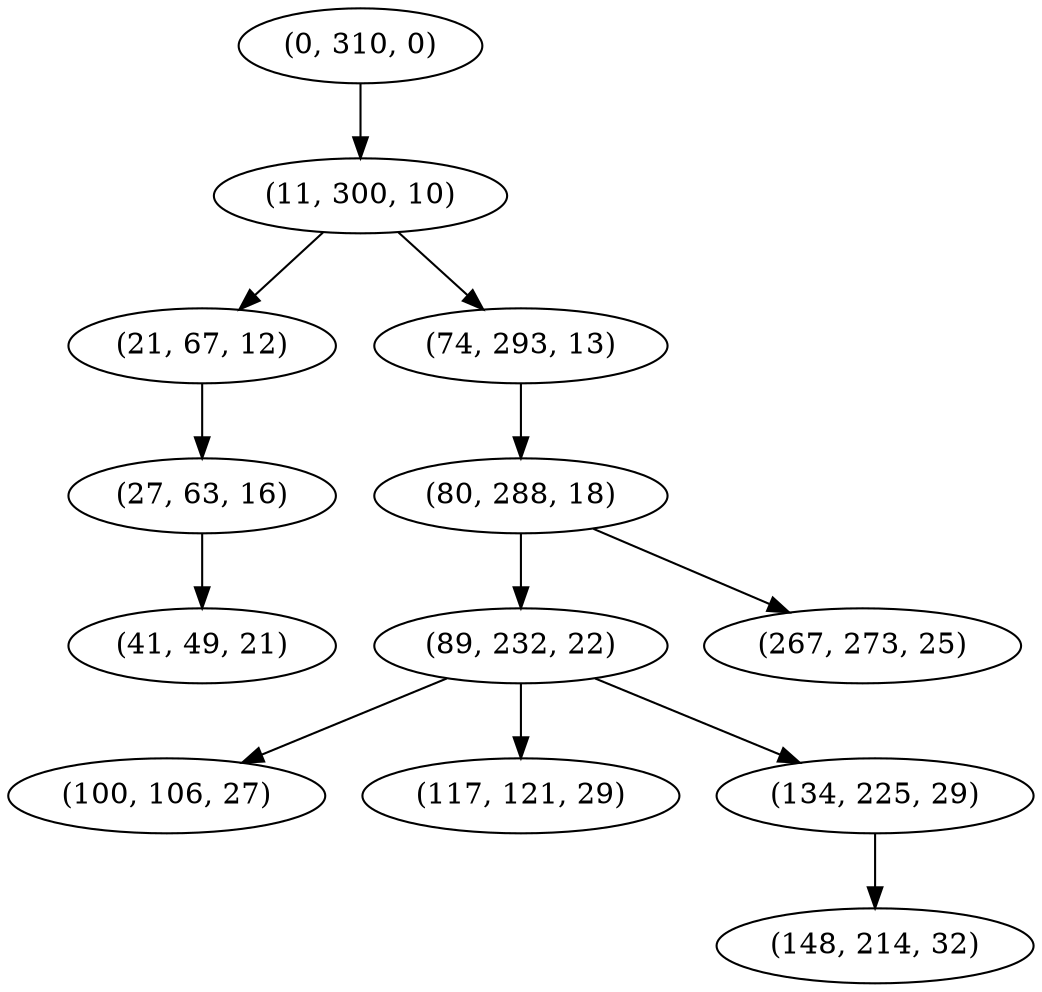 digraph tree {
    "(0, 310, 0)";
    "(11, 300, 10)";
    "(21, 67, 12)";
    "(27, 63, 16)";
    "(41, 49, 21)";
    "(74, 293, 13)";
    "(80, 288, 18)";
    "(89, 232, 22)";
    "(100, 106, 27)";
    "(117, 121, 29)";
    "(134, 225, 29)";
    "(148, 214, 32)";
    "(267, 273, 25)";
    "(0, 310, 0)" -> "(11, 300, 10)";
    "(11, 300, 10)" -> "(21, 67, 12)";
    "(11, 300, 10)" -> "(74, 293, 13)";
    "(21, 67, 12)" -> "(27, 63, 16)";
    "(27, 63, 16)" -> "(41, 49, 21)";
    "(74, 293, 13)" -> "(80, 288, 18)";
    "(80, 288, 18)" -> "(89, 232, 22)";
    "(80, 288, 18)" -> "(267, 273, 25)";
    "(89, 232, 22)" -> "(100, 106, 27)";
    "(89, 232, 22)" -> "(117, 121, 29)";
    "(89, 232, 22)" -> "(134, 225, 29)";
    "(134, 225, 29)" -> "(148, 214, 32)";
}
